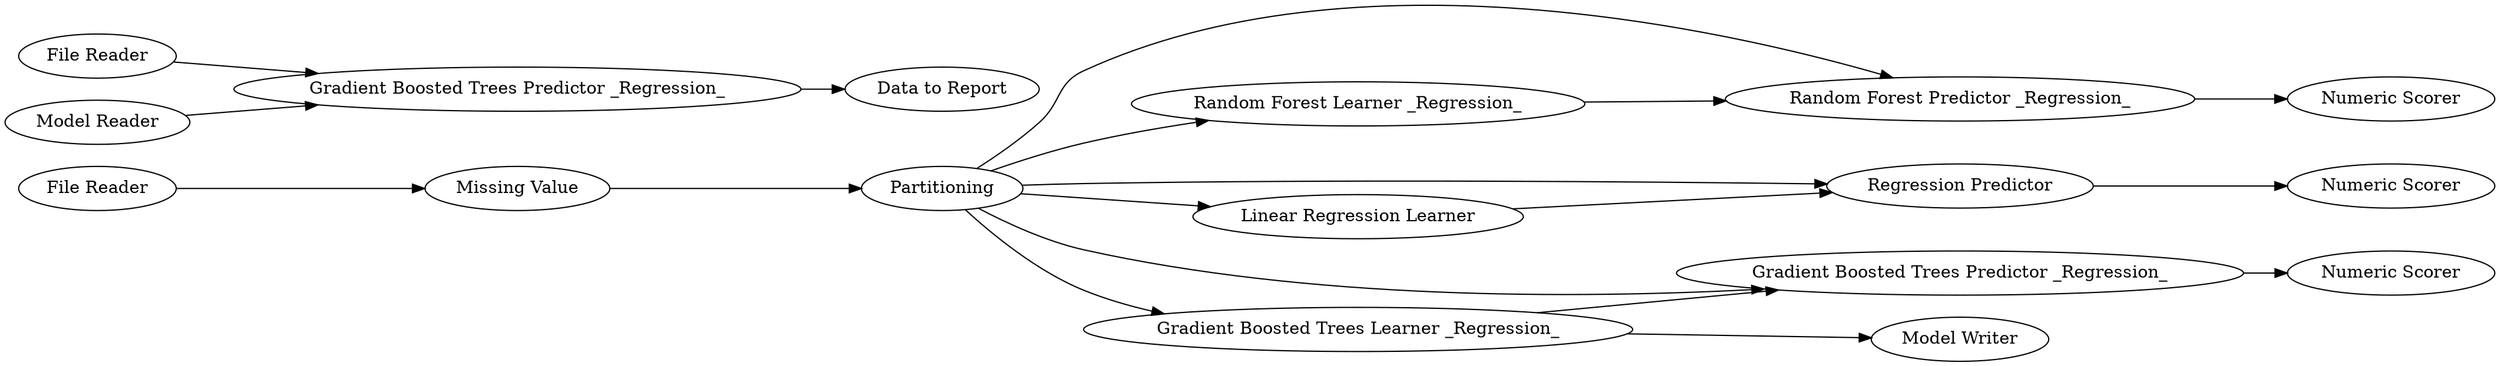 digraph {
	"8469037214499608791_17" [label="Random Forest Predictor _Regression_"]
	"8469037214499608791_13" [label="Regression Predictor"]
	"8469037214499608791_15" [label="Numeric Scorer"]
	"8469037214499608791_5" [label="File Reader"]
	"8469037214499608791_9" [label="Gradient Boosted Trees Predictor _Regression_"]
	"8469037214499608791_10" [label="Model Writer"]
	"8469037214499608791_11" [label="Numeric Scorer"]
	"8469037214499608791_3" [label=Partitioning]
	"8469037214499608791_8" [label="Gradient Boosted Trees Learner _Regression_"]
	"8469037214499608791_6" [label="Gradient Boosted Trees Predictor _Regression_"]
	"8469037214499608791_7" [label="Data to Report"]
	"8469037214499608791_14" [label="Numeric Scorer"]
	"8469037214499608791_12" [label="Linear Regression Learner"]
	"8469037214499608791_4" [label="Model Reader"]
	"8469037214499608791_1" [label="File Reader"]
	"8469037214499608791_2" [label="Missing Value"]
	"8469037214499608791_16" [label="Random Forest Learner _Regression_"]
	"8469037214499608791_8" -> "8469037214499608791_10"
	"8469037214499608791_17" -> "8469037214499608791_15"
	"8469037214499608791_1" -> "8469037214499608791_2"
	"8469037214499608791_3" -> "8469037214499608791_12"
	"8469037214499608791_3" -> "8469037214499608791_9"
	"8469037214499608791_5" -> "8469037214499608791_6"
	"8469037214499608791_12" -> "8469037214499608791_13"
	"8469037214499608791_8" -> "8469037214499608791_9"
	"8469037214499608791_4" -> "8469037214499608791_6"
	"8469037214499608791_3" -> "8469037214499608791_13"
	"8469037214499608791_9" -> "8469037214499608791_11"
	"8469037214499608791_16" -> "8469037214499608791_17"
	"8469037214499608791_3" -> "8469037214499608791_8"
	"8469037214499608791_6" -> "8469037214499608791_7"
	"8469037214499608791_3" -> "8469037214499608791_17"
	"8469037214499608791_3" -> "8469037214499608791_16"
	"8469037214499608791_2" -> "8469037214499608791_3"
	"8469037214499608791_13" -> "8469037214499608791_14"
	rankdir=LR
}

